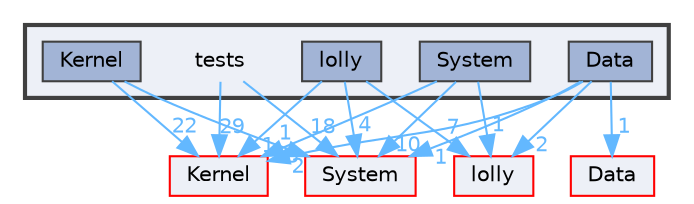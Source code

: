 digraph "tests"
{
 // LATEX_PDF_SIZE
  bgcolor="transparent";
  edge [fontname=Helvetica,fontsize=10,labelfontname=Helvetica,labelfontsize=10];
  node [fontname=Helvetica,fontsize=10,shape=box,height=0.2,width=0.4];
  compound=true
  subgraph clusterdir_59425e443f801f1f2fd8bbe4959a3ccf {
    graph [ bgcolor="#edf0f7", pencolor="grey25", label="", fontname=Helvetica,fontsize=10 style="filled,bold", URL="dir_59425e443f801f1f2fd8bbe4959a3ccf.html",tooltip=""]
    dir_59425e443f801f1f2fd8bbe4959a3ccf [shape=plaintext, label="tests"];
  dir_0e16d6e1be87168091a429944e6ef96f [label="Data", fillcolor="#a2b4d6", color="grey25", style="filled", URL="dir_0e16d6e1be87168091a429944e6ef96f.html",tooltip=""];
  dir_b3a824bd1972d499ced956e15ea89baa [label="Kernel", fillcolor="#a2b4d6", color="grey25", style="filled", URL="dir_b3a824bd1972d499ced956e15ea89baa.html",tooltip=""];
  dir_906012d88d63f17afb541864e9a9bce2 [label="lolly", fillcolor="#a2b4d6", color="grey25", style="filled", URL="dir_906012d88d63f17afb541864e9a9bce2.html",tooltip=""];
  dir_df16762c41d55ab81241d1dd50493298 [label="System", fillcolor="#a2b4d6", color="grey25", style="filled", URL="dir_df16762c41d55ab81241d1dd50493298.html",tooltip=""];
  }
  dir_4e4e38b7a3cbd015b31043c806009c51 [label="lolly", fillcolor="#edf0f7", color="red", style="filled", URL="dir_4e4e38b7a3cbd015b31043c806009c51.html",tooltip=""];
  dir_52bed8acfaac088d5968cb2c84d7645d [label="Kernel", fillcolor="#edf0f7", color="red", style="filled", URL="dir_52bed8acfaac088d5968cb2c84d7645d.html",tooltip=""];
  dir_9af51e3826d4f9e80d9103b2de543e84 [label="System", fillcolor="#edf0f7", color="red", style="filled", URL="dir_9af51e3826d4f9e80d9103b2de543e84.html",tooltip=""];
  dir_e3d743d0ec9b4013b28b5d69101bc7fb [label="Data", fillcolor="#edf0f7", color="red", style="filled", URL="dir_e3d743d0ec9b4013b28b5d69101bc7fb.html",tooltip=""];
  dir_59425e443f801f1f2fd8bbe4959a3ccf->dir_52bed8acfaac088d5968cb2c84d7645d [headlabel="29", labeldistance=1.5 headhref="dir_000049_000030.html" href="dir_000049_000030.html" color="steelblue1" fontcolor="steelblue1"];
  dir_59425e443f801f1f2fd8bbe4959a3ccf->dir_9af51e3826d4f9e80d9103b2de543e84 [headlabel="18", labeldistance=1.5 headhref="dir_000049_000046.html" href="dir_000049_000046.html" color="steelblue1" fontcolor="steelblue1"];
  dir_0e16d6e1be87168091a429944e6ef96f->dir_52bed8acfaac088d5968cb2c84d7645d [headlabel="2", labeldistance=1.5 headhref="dir_000013_000030.html" href="dir_000013_000030.html" color="steelblue1" fontcolor="steelblue1"];
  dir_0e16d6e1be87168091a429944e6ef96f->dir_4e4e38b7a3cbd015b31043c806009c51 [headlabel="2", labeldistance=1.5 headhref="dir_000013_000034.html" href="dir_000013_000034.html" color="steelblue1" fontcolor="steelblue1"];
  dir_0e16d6e1be87168091a429944e6ef96f->dir_9af51e3826d4f9e80d9103b2de543e84 [headlabel="1", labeldistance=1.5 headhref="dir_000013_000046.html" href="dir_000013_000046.html" color="steelblue1" fontcolor="steelblue1"];
  dir_0e16d6e1be87168091a429944e6ef96f->dir_e3d743d0ec9b4013b28b5d69101bc7fb [headlabel="1", labeldistance=1.5 headhref="dir_000013_000011.html" href="dir_000013_000011.html" color="steelblue1" fontcolor="steelblue1"];
  dir_b3a824bd1972d499ced956e15ea89baa->dir_52bed8acfaac088d5968cb2c84d7645d [headlabel="22", labeldistance=1.5 headhref="dir_000031_000030.html" href="dir_000031_000030.html" color="steelblue1" fontcolor="steelblue1"];
  dir_b3a824bd1972d499ced956e15ea89baa->dir_9af51e3826d4f9e80d9103b2de543e84 [headlabel="1", labeldistance=1.5 headhref="dir_000031_000046.html" href="dir_000031_000046.html" color="steelblue1" fontcolor="steelblue1"];
  dir_906012d88d63f17afb541864e9a9bce2->dir_4e4e38b7a3cbd015b31043c806009c51 [headlabel="7", labeldistance=1.5 headhref="dir_000035_000034.html" href="dir_000035_000034.html" color="steelblue1" fontcolor="steelblue1"];
  dir_906012d88d63f17afb541864e9a9bce2->dir_52bed8acfaac088d5968cb2c84d7645d [headlabel="1", labeldistance=1.5 headhref="dir_000035_000030.html" href="dir_000035_000030.html" color="steelblue1" fontcolor="steelblue1"];
  dir_906012d88d63f17afb541864e9a9bce2->dir_9af51e3826d4f9e80d9103b2de543e84 [headlabel="4", labeldistance=1.5 headhref="dir_000035_000046.html" href="dir_000035_000046.html" color="steelblue1" fontcolor="steelblue1"];
  dir_df16762c41d55ab81241d1dd50493298->dir_4e4e38b7a3cbd015b31043c806009c51 [headlabel="1", labeldistance=1.5 headhref="dir_000048_000034.html" href="dir_000048_000034.html" color="steelblue1" fontcolor="steelblue1"];
  dir_df16762c41d55ab81241d1dd50493298->dir_52bed8acfaac088d5968cb2c84d7645d [headlabel="3", labeldistance=1.5 headhref="dir_000048_000030.html" href="dir_000048_000030.html" color="steelblue1" fontcolor="steelblue1"];
  dir_df16762c41d55ab81241d1dd50493298->dir_9af51e3826d4f9e80d9103b2de543e84 [headlabel="10", labeldistance=1.5 headhref="dir_000048_000046.html" href="dir_000048_000046.html" color="steelblue1" fontcolor="steelblue1"];
}
